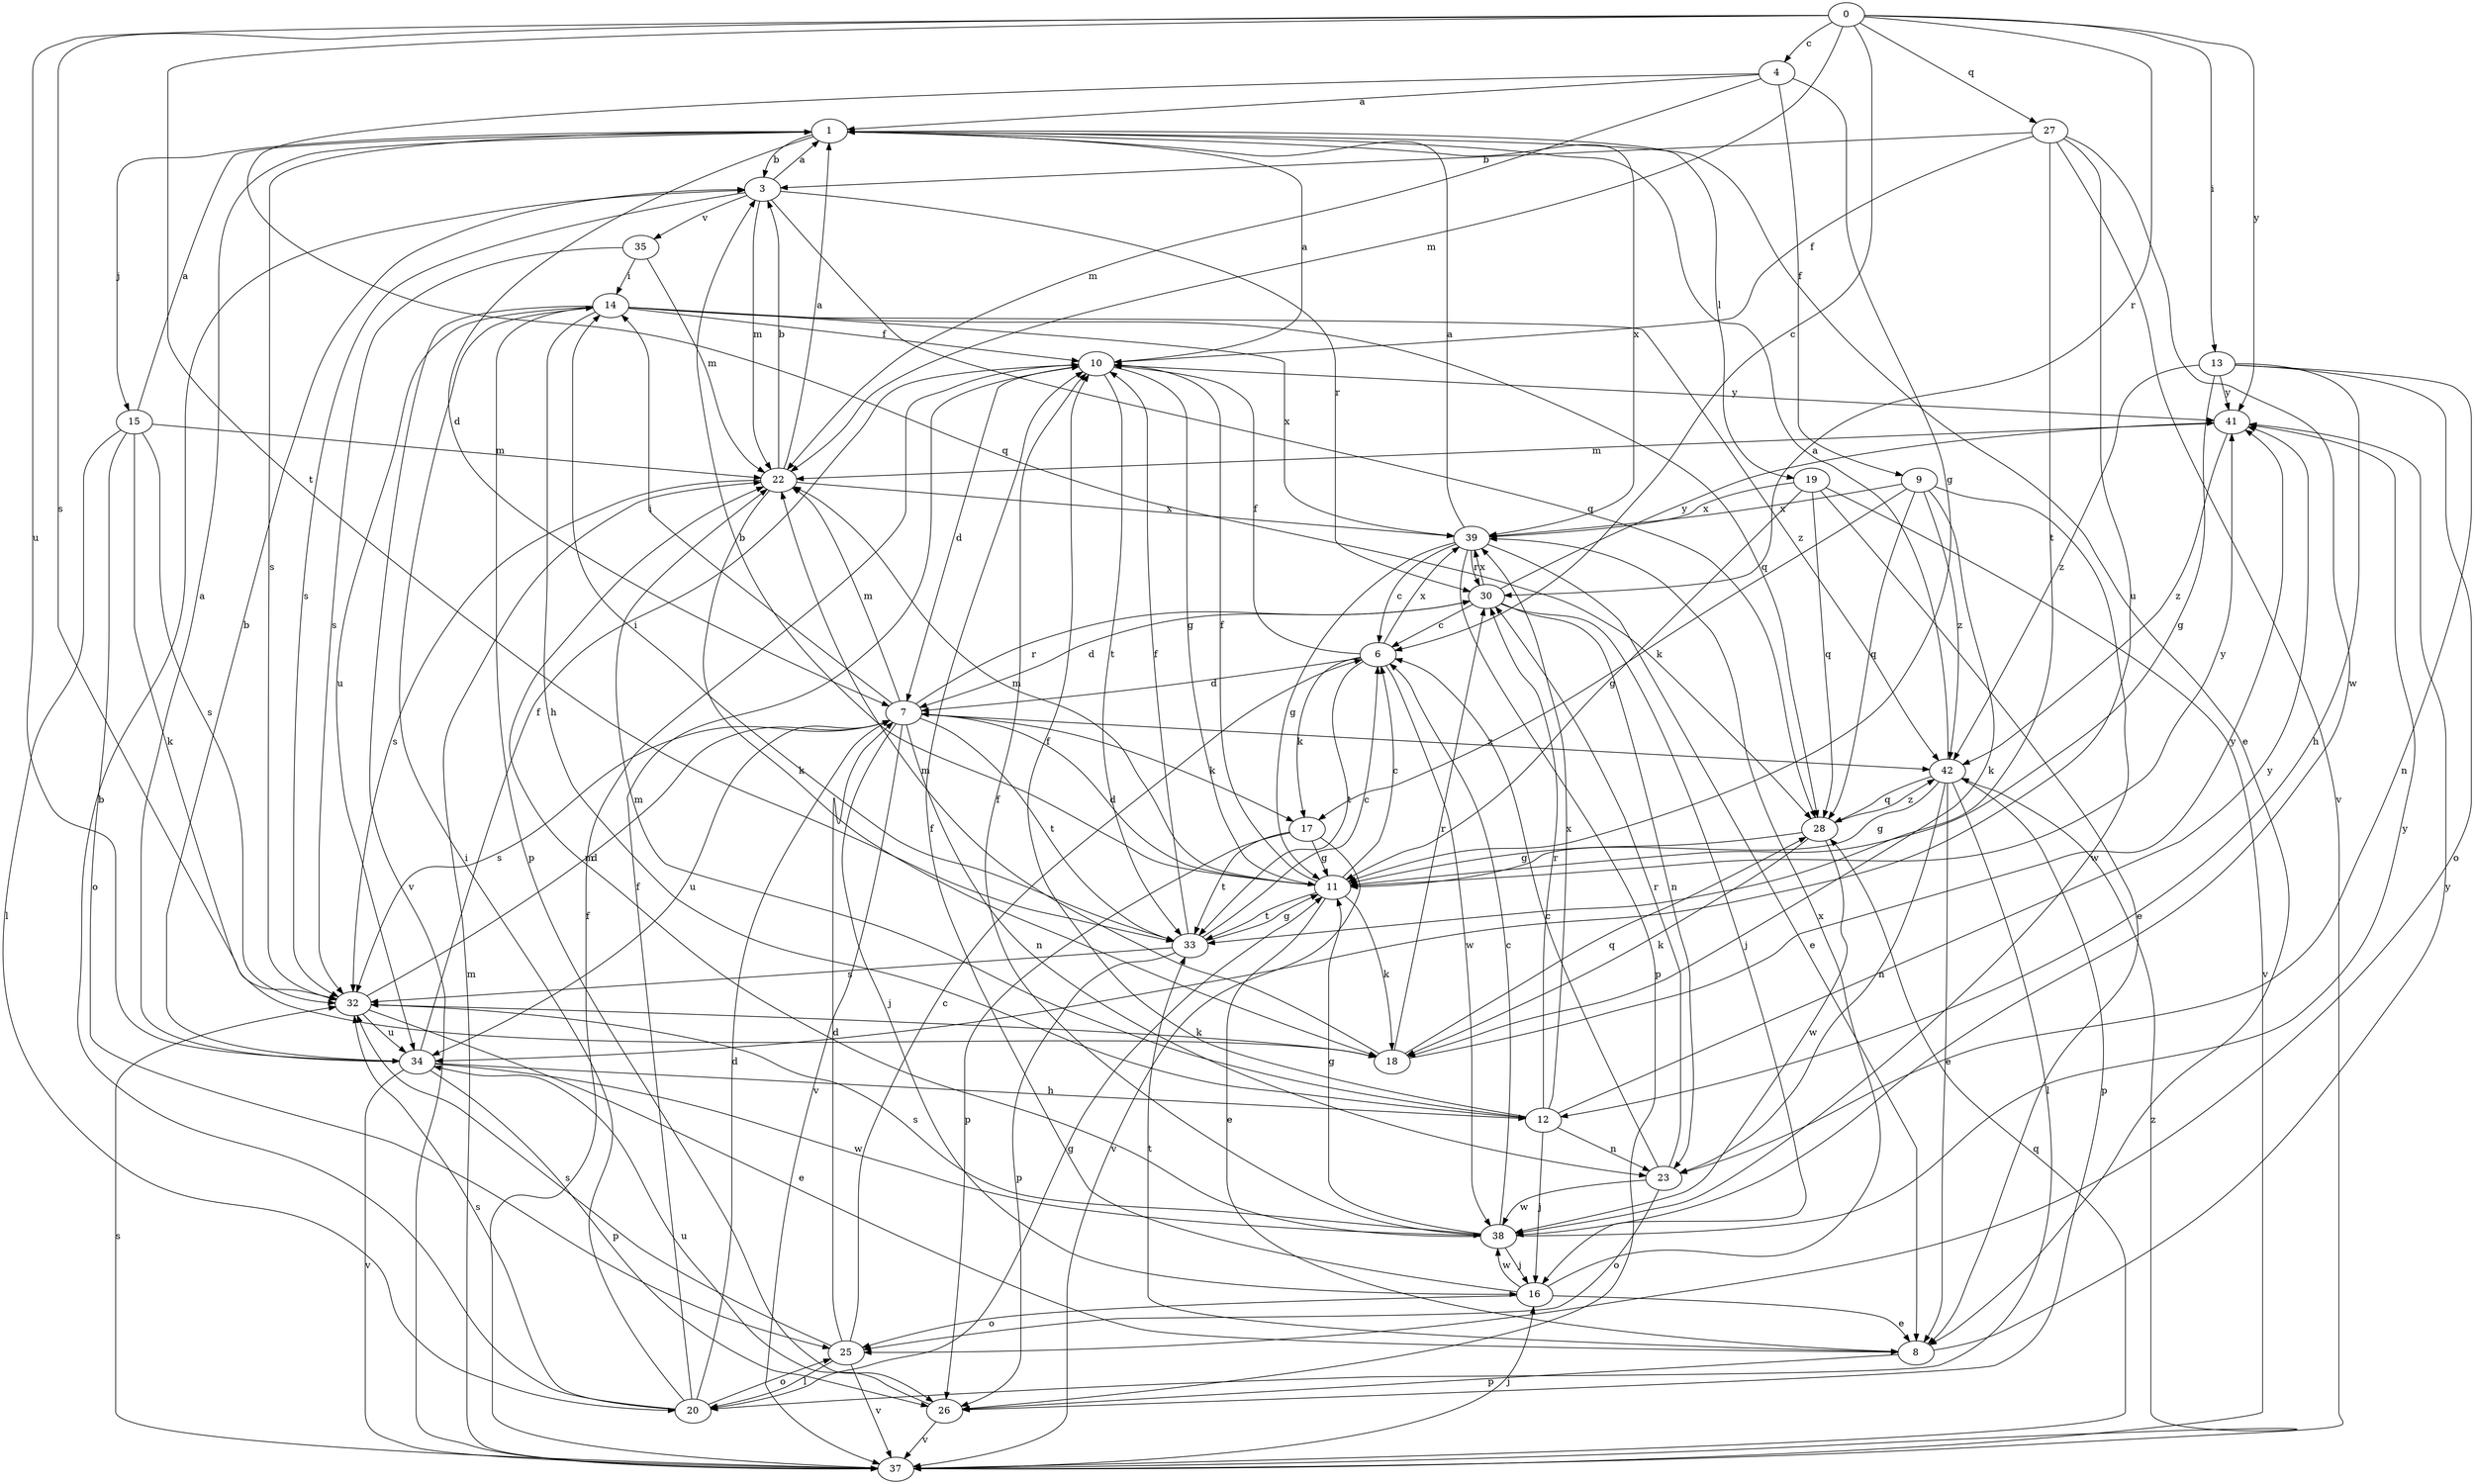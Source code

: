strict digraph  {
0;
1;
3;
4;
6;
7;
8;
9;
10;
11;
12;
13;
14;
15;
16;
17;
18;
19;
20;
22;
23;
25;
26;
27;
28;
30;
32;
33;
34;
35;
37;
38;
39;
41;
42;
0 -> 4  [label=c];
0 -> 6  [label=c];
0 -> 13  [label=i];
0 -> 22  [label=m];
0 -> 27  [label=q];
0 -> 30  [label=r];
0 -> 32  [label=s];
0 -> 33  [label=t];
0 -> 34  [label=u];
0 -> 41  [label=y];
1 -> 3  [label=b];
1 -> 7  [label=d];
1 -> 8  [label=e];
1 -> 15  [label=j];
1 -> 19  [label=l];
1 -> 32  [label=s];
1 -> 39  [label=x];
3 -> 1  [label=a];
3 -> 22  [label=m];
3 -> 28  [label=q];
3 -> 30  [label=r];
3 -> 32  [label=s];
3 -> 35  [label=v];
4 -> 1  [label=a];
4 -> 9  [label=f];
4 -> 11  [label=g];
4 -> 22  [label=m];
4 -> 28  [label=q];
6 -> 7  [label=d];
6 -> 10  [label=f];
6 -> 17  [label=k];
6 -> 33  [label=t];
6 -> 38  [label=w];
6 -> 39  [label=x];
7 -> 14  [label=i];
7 -> 16  [label=j];
7 -> 17  [label=k];
7 -> 22  [label=m];
7 -> 23  [label=n];
7 -> 30  [label=r];
7 -> 32  [label=s];
7 -> 33  [label=t];
7 -> 34  [label=u];
7 -> 37  [label=v];
7 -> 42  [label=z];
8 -> 26  [label=p];
8 -> 33  [label=t];
8 -> 41  [label=y];
9 -> 17  [label=k];
9 -> 18  [label=k];
9 -> 28  [label=q];
9 -> 38  [label=w];
9 -> 39  [label=x];
9 -> 42  [label=z];
10 -> 1  [label=a];
10 -> 7  [label=d];
10 -> 11  [label=g];
10 -> 33  [label=t];
10 -> 41  [label=y];
11 -> 3  [label=b];
11 -> 6  [label=c];
11 -> 7  [label=d];
11 -> 8  [label=e];
11 -> 10  [label=f];
11 -> 18  [label=k];
11 -> 22  [label=m];
11 -> 33  [label=t];
11 -> 41  [label=y];
12 -> 10  [label=f];
12 -> 16  [label=j];
12 -> 22  [label=m];
12 -> 23  [label=n];
12 -> 30  [label=r];
12 -> 39  [label=x];
12 -> 41  [label=y];
13 -> 11  [label=g];
13 -> 12  [label=h];
13 -> 23  [label=n];
13 -> 25  [label=o];
13 -> 41  [label=y];
13 -> 42  [label=z];
14 -> 10  [label=f];
14 -> 12  [label=h];
14 -> 26  [label=p];
14 -> 28  [label=q];
14 -> 34  [label=u];
14 -> 37  [label=v];
14 -> 39  [label=x];
14 -> 42  [label=z];
15 -> 1  [label=a];
15 -> 18  [label=k];
15 -> 20  [label=l];
15 -> 22  [label=m];
15 -> 25  [label=o];
15 -> 32  [label=s];
16 -> 8  [label=e];
16 -> 10  [label=f];
16 -> 25  [label=o];
16 -> 38  [label=w];
16 -> 39  [label=x];
17 -> 11  [label=g];
17 -> 26  [label=p];
17 -> 33  [label=t];
17 -> 37  [label=v];
18 -> 22  [label=m];
18 -> 28  [label=q];
18 -> 30  [label=r];
18 -> 41  [label=y];
19 -> 8  [label=e];
19 -> 11  [label=g];
19 -> 28  [label=q];
19 -> 37  [label=v];
19 -> 39  [label=x];
20 -> 3  [label=b];
20 -> 7  [label=d];
20 -> 10  [label=f];
20 -> 11  [label=g];
20 -> 14  [label=i];
20 -> 25  [label=o];
20 -> 32  [label=s];
22 -> 1  [label=a];
22 -> 3  [label=b];
22 -> 18  [label=k];
22 -> 32  [label=s];
22 -> 39  [label=x];
23 -> 6  [label=c];
23 -> 25  [label=o];
23 -> 30  [label=r];
23 -> 38  [label=w];
25 -> 6  [label=c];
25 -> 7  [label=d];
25 -> 20  [label=l];
25 -> 32  [label=s];
25 -> 37  [label=v];
26 -> 34  [label=u];
26 -> 37  [label=v];
27 -> 3  [label=b];
27 -> 10  [label=f];
27 -> 33  [label=t];
27 -> 34  [label=u];
27 -> 37  [label=v];
27 -> 38  [label=w];
28 -> 11  [label=g];
28 -> 18  [label=k];
28 -> 38  [label=w];
28 -> 42  [label=z];
30 -> 6  [label=c];
30 -> 7  [label=d];
30 -> 16  [label=j];
30 -> 23  [label=n];
30 -> 39  [label=x];
30 -> 41  [label=y];
32 -> 7  [label=d];
32 -> 8  [label=e];
32 -> 18  [label=k];
32 -> 34  [label=u];
33 -> 6  [label=c];
33 -> 10  [label=f];
33 -> 11  [label=g];
33 -> 14  [label=i];
33 -> 26  [label=p];
33 -> 32  [label=s];
34 -> 1  [label=a];
34 -> 3  [label=b];
34 -> 10  [label=f];
34 -> 12  [label=h];
34 -> 26  [label=p];
34 -> 37  [label=v];
34 -> 38  [label=w];
35 -> 14  [label=i];
35 -> 22  [label=m];
35 -> 32  [label=s];
37 -> 10  [label=f];
37 -> 16  [label=j];
37 -> 22  [label=m];
37 -> 28  [label=q];
37 -> 32  [label=s];
37 -> 42  [label=z];
38 -> 6  [label=c];
38 -> 10  [label=f];
38 -> 11  [label=g];
38 -> 16  [label=j];
38 -> 22  [label=m];
38 -> 32  [label=s];
38 -> 41  [label=y];
39 -> 1  [label=a];
39 -> 6  [label=c];
39 -> 8  [label=e];
39 -> 11  [label=g];
39 -> 26  [label=p];
39 -> 30  [label=r];
41 -> 22  [label=m];
41 -> 42  [label=z];
42 -> 1  [label=a];
42 -> 8  [label=e];
42 -> 11  [label=g];
42 -> 20  [label=l];
42 -> 23  [label=n];
42 -> 26  [label=p];
42 -> 28  [label=q];
}
